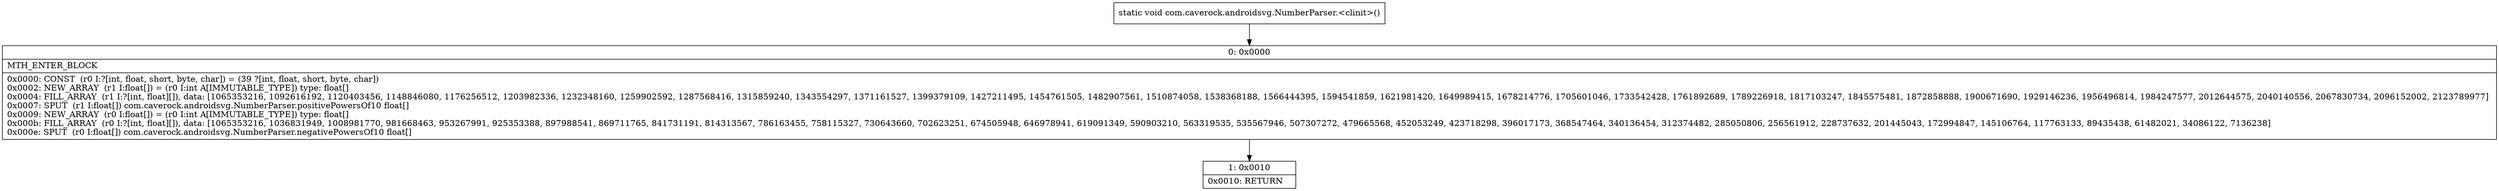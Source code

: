 digraph "CFG forcom.caverock.androidsvg.NumberParser.\<clinit\>()V" {
Node_0 [shape=record,label="{0\:\ 0x0000|MTH_ENTER_BLOCK\l|0x0000: CONST  (r0 I:?[int, float, short, byte, char]) = (39 ?[int, float, short, byte, char]) \l0x0002: NEW_ARRAY  (r1 I:float[]) = (r0 I:int A[IMMUTABLE_TYPE]) type: float[] \l0x0004: FILL_ARRAY  (r1 I:?[int, float][]), data: [1065353216, 1092616192, 1120403456, 1148846080, 1176256512, 1203982336, 1232348160, 1259902592, 1287568416, 1315859240, 1343554297, 1371161527, 1399379109, 1427211495, 1454761505, 1482907561, 1510874058, 1538368188, 1566444395, 1594541859, 1621981420, 1649989415, 1678214776, 1705601046, 1733542428, 1761892689, 1789226918, 1817103247, 1845575481, 1872858888, 1900671690, 1929146236, 1956496814, 1984247577, 2012644575, 2040140556, 2067830734, 2096152002, 2123789977] \l0x0007: SPUT  (r1 I:float[]) com.caverock.androidsvg.NumberParser.positivePowersOf10 float[] \l0x0009: NEW_ARRAY  (r0 I:float[]) = (r0 I:int A[IMMUTABLE_TYPE]) type: float[] \l0x000b: FILL_ARRAY  (r0 I:?[int, float][]), data: [1065353216, 1036831949, 1008981770, 981668463, 953267991, 925353388, 897988541, 869711765, 841731191, 814313567, 786163455, 758115327, 730643660, 702623251, 674505948, 646978941, 619091349, 590903210, 563319535, 535567946, 507307272, 479665568, 452053249, 423718298, 396017173, 368547464, 340136454, 312374482, 285050806, 256561912, 228737632, 201445043, 172994847, 145106764, 117763133, 89435438, 61482021, 34086122, 7136238] \l0x000e: SPUT  (r0 I:float[]) com.caverock.androidsvg.NumberParser.negativePowersOf10 float[] \l}"];
Node_1 [shape=record,label="{1\:\ 0x0010|0x0010: RETURN   \l}"];
MethodNode[shape=record,label="{static void com.caverock.androidsvg.NumberParser.\<clinit\>() }"];
MethodNode -> Node_0;
Node_0 -> Node_1;
}

